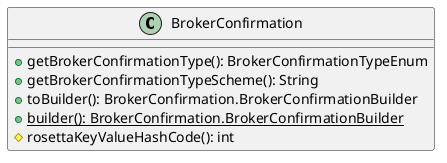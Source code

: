 @startuml

    class BrokerConfirmation [[BrokerConfirmation.html]] {
        +getBrokerConfirmationType(): BrokerConfirmationTypeEnum
        +getBrokerConfirmationTypeScheme(): String
        +toBuilder(): BrokerConfirmation.BrokerConfirmationBuilder
        {static} +builder(): BrokerConfirmation.BrokerConfirmationBuilder
        #rosettaKeyValueHashCode(): int
    }

@enduml
